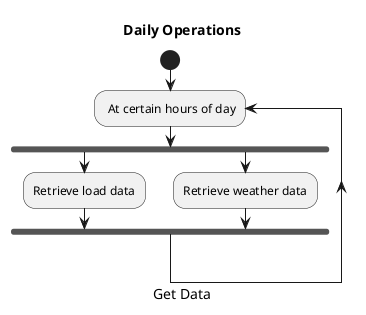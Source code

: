 @startuml
title: Daily Operations
start

caption: Get Data
repeat: At certain hours of day
fork
:Retrieve load data;
fork again
:Retrieve weather data;
end fork


@enduml